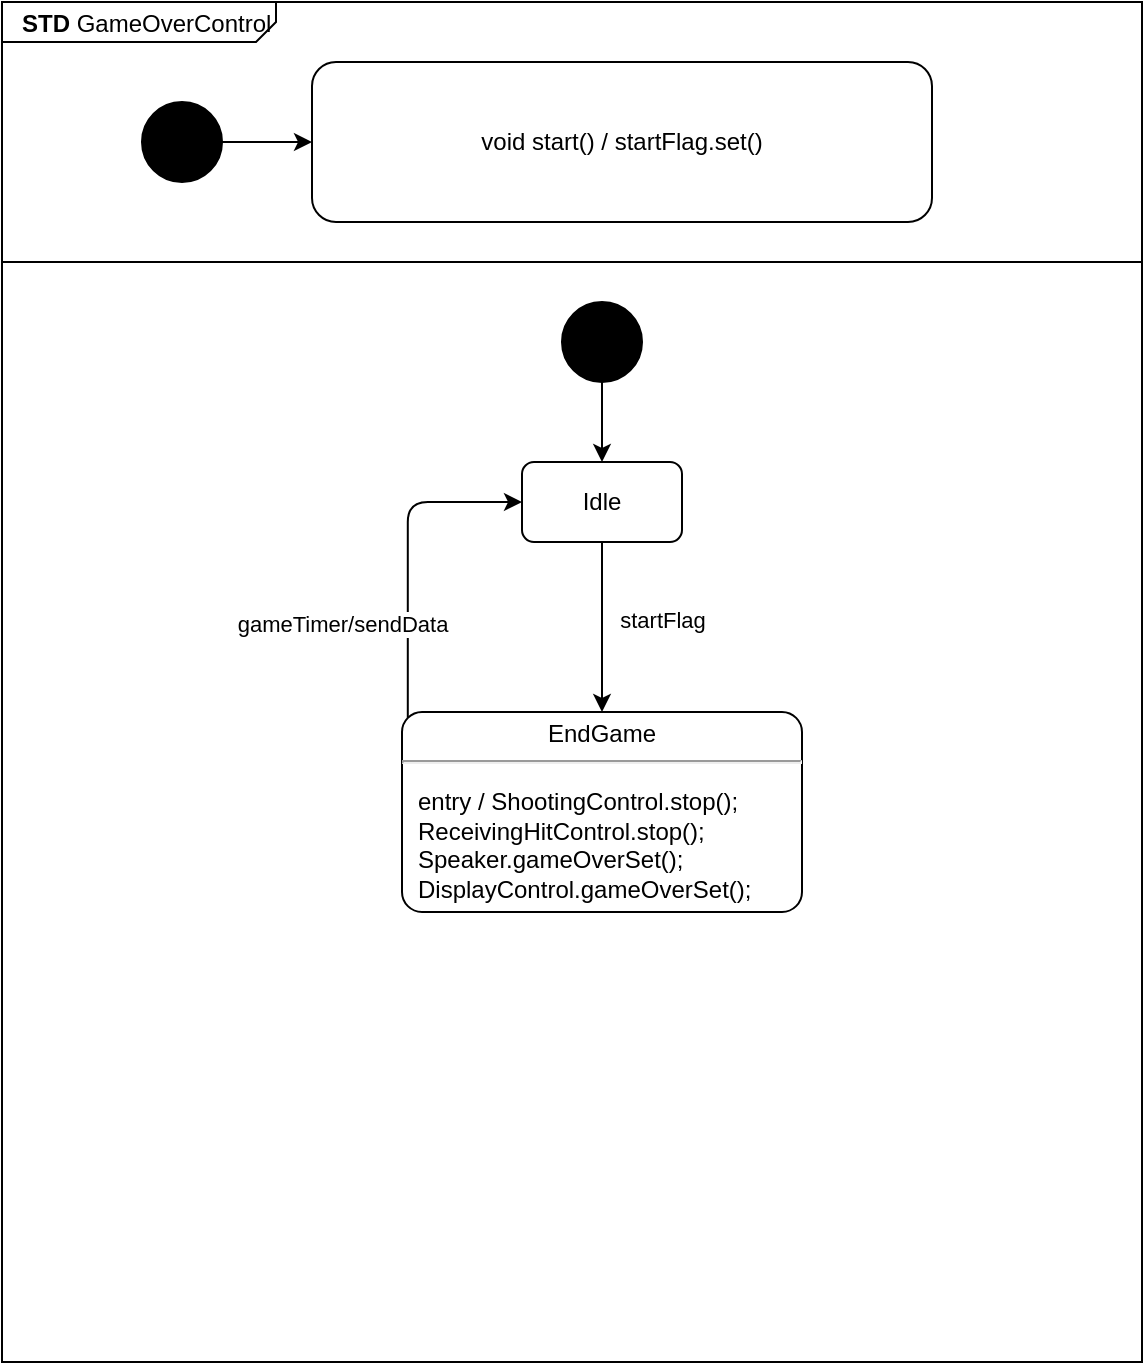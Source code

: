 <mxfile version="21.6.8" type="device">
  <diagram name="Page-1" id="VnlH0Y06McOiaRYZfQ7j">
    <mxGraphModel dx="334" dy="613" grid="1" gridSize="10" guides="1" tooltips="1" connect="1" arrows="1" fold="1" page="1" pageScale="1" pageWidth="1169" pageHeight="1654" math="0" shadow="0">
      <root>
        <mxCell id="0" />
        <mxCell id="1" parent="0" />
        <mxCell id="9qeSm3GH6jOZeFcjtzKw-22" value="" style="group" parent="1" vertex="1" connectable="0">
          <mxGeometry x="110" y="110" width="570" height="680" as="geometry" />
        </mxCell>
        <mxCell id="9qeSm3GH6jOZeFcjtzKw-20" value="&lt;p style=&quot;margin:0px;margin-top:4px;margin-left:10px;text-align:left;&quot;&gt;&lt;b&gt;STD&lt;/b&gt;&amp;nbsp;GameOverControl&lt;/p&gt;" style="html=1;shape=mxgraph.sysml.package;html=1;overflow=fill;whiteSpace=wrap;labelX=137;" parent="9qeSm3GH6jOZeFcjtzKw-22" vertex="1">
          <mxGeometry width="570" height="130" as="geometry" />
        </mxCell>
        <mxCell id="9qeSm3GH6jOZeFcjtzKw-21" value="" style="rounded=0;whiteSpace=wrap;html=1;" parent="9qeSm3GH6jOZeFcjtzKw-22" vertex="1">
          <mxGeometry y="130" width="570" height="550" as="geometry" />
        </mxCell>
        <mxCell id="9qeSm3GH6jOZeFcjtzKw-2" value="void start() / startFlag.set()" style="rounded=1;whiteSpace=wrap;html=1;" parent="9qeSm3GH6jOZeFcjtzKw-22" vertex="1">
          <mxGeometry x="155" y="30" width="310" height="80" as="geometry" />
        </mxCell>
        <mxCell id="BJDxd9QBjYjVOgAkRVq_-1" value="&lt;p style=&quot;margin:0px;margin-top:4px;text-align:center;&quot;&gt;EndGame&lt;/p&gt;&lt;hr&gt;&lt;p&gt;&lt;/p&gt;&lt;p style=&quot;margin:0px;margin-left:8px;text-align:left;&quot;&gt;entry / ShootingControl.stop();&lt;br&gt;&lt;/p&gt;&lt;p style=&quot;margin:0px;margin-left:8px;text-align:left;&quot;&gt;ReceivingHitControl.stop();&lt;/p&gt;&lt;p style=&quot;margin:0px;margin-left:8px;text-align:left;&quot;&gt;Speaker.gameOverSet();&lt;/p&gt;&lt;p style=&quot;margin:0px;margin-left:8px;text-align:left;&quot;&gt;DisplayControl.gameOverSet();&lt;/p&gt;" style="shape=mxgraph.sysml.simpleState;html=1;overflow=fill;whiteSpace=wrap;align=center;" vertex="1" parent="9qeSm3GH6jOZeFcjtzKw-22">
          <mxGeometry x="200" y="355" width="200" height="100" as="geometry" />
        </mxCell>
        <mxCell id="9qeSm3GH6jOZeFcjtzKw-3" style="edgeStyle=orthogonalEdgeStyle;rounded=0;orthogonalLoop=1;jettySize=auto;html=1;" parent="1" source="9qeSm3GH6jOZeFcjtzKw-1" target="9qeSm3GH6jOZeFcjtzKw-2" edge="1">
          <mxGeometry relative="1" as="geometry" />
        </mxCell>
        <mxCell id="9qeSm3GH6jOZeFcjtzKw-1" value="" style="shape=ellipse;html=1;fillColor=strokeColor;fontSize=18;fontColor=#ffffff;" parent="1" vertex="1">
          <mxGeometry x="180" y="160" width="40" height="40" as="geometry" />
        </mxCell>
        <mxCell id="9qeSm3GH6jOZeFcjtzKw-6" style="edgeStyle=orthogonalEdgeStyle;rounded=0;orthogonalLoop=1;jettySize=auto;html=1;" parent="1" source="9qeSm3GH6jOZeFcjtzKw-4" target="9qeSm3GH6jOZeFcjtzKw-5" edge="1">
          <mxGeometry relative="1" as="geometry" />
        </mxCell>
        <mxCell id="9qeSm3GH6jOZeFcjtzKw-4" value="" style="shape=ellipse;html=1;fillColor=strokeColor;fontSize=18;fontColor=#ffffff;" parent="1" vertex="1">
          <mxGeometry x="390" y="260" width="40" height="40" as="geometry" />
        </mxCell>
        <mxCell id="BJDxd9QBjYjVOgAkRVq_-2" style="edgeStyle=orthogonalEdgeStyle;rounded=0;orthogonalLoop=1;jettySize=auto;html=1;exitX=0.5;exitY=1;exitDx=0;exitDy=0;" edge="1" parent="1" source="9qeSm3GH6jOZeFcjtzKw-5" target="BJDxd9QBjYjVOgAkRVq_-1">
          <mxGeometry relative="1" as="geometry" />
        </mxCell>
        <mxCell id="BJDxd9QBjYjVOgAkRVq_-3" value="startFlag" style="edgeLabel;html=1;align=center;verticalAlign=middle;resizable=0;points=[];" vertex="1" connectable="0" parent="BJDxd9QBjYjVOgAkRVq_-2">
          <mxGeometry x="-0.08" y="-4" relative="1" as="geometry">
            <mxPoint x="34" as="offset" />
          </mxGeometry>
        </mxCell>
        <mxCell id="9qeSm3GH6jOZeFcjtzKw-5" value="Idle" style="shape=rect;rounded=1;html=1;whiteSpace=wrap;align=center;" parent="1" vertex="1">
          <mxGeometry x="370" y="340" width="80" height="40" as="geometry" />
        </mxCell>
        <mxCell id="BJDxd9QBjYjVOgAkRVq_-4" style="edgeStyle=orthogonalEdgeStyle;rounded=1;orthogonalLoop=1;jettySize=auto;html=1;exitX=0;exitY=0;exitDx=2.9;exitDy=2.9;exitPerimeter=0;entryX=0;entryY=0.5;entryDx=0;entryDy=0;" edge="1" parent="1" source="BJDxd9QBjYjVOgAkRVq_-1" target="9qeSm3GH6jOZeFcjtzKw-5">
          <mxGeometry relative="1" as="geometry">
            <Array as="points">
              <mxPoint x="313" y="360" />
            </Array>
          </mxGeometry>
        </mxCell>
        <mxCell id="BJDxd9QBjYjVOgAkRVq_-5" value="gameTimer/sendData" style="edgeLabel;html=1;align=center;verticalAlign=middle;resizable=0;points=[];" vertex="1" connectable="0" parent="BJDxd9QBjYjVOgAkRVq_-4">
          <mxGeometry x="-0.058" y="-1" relative="1" as="geometry">
            <mxPoint x="-34" y="30" as="offset" />
          </mxGeometry>
        </mxCell>
      </root>
    </mxGraphModel>
  </diagram>
</mxfile>
